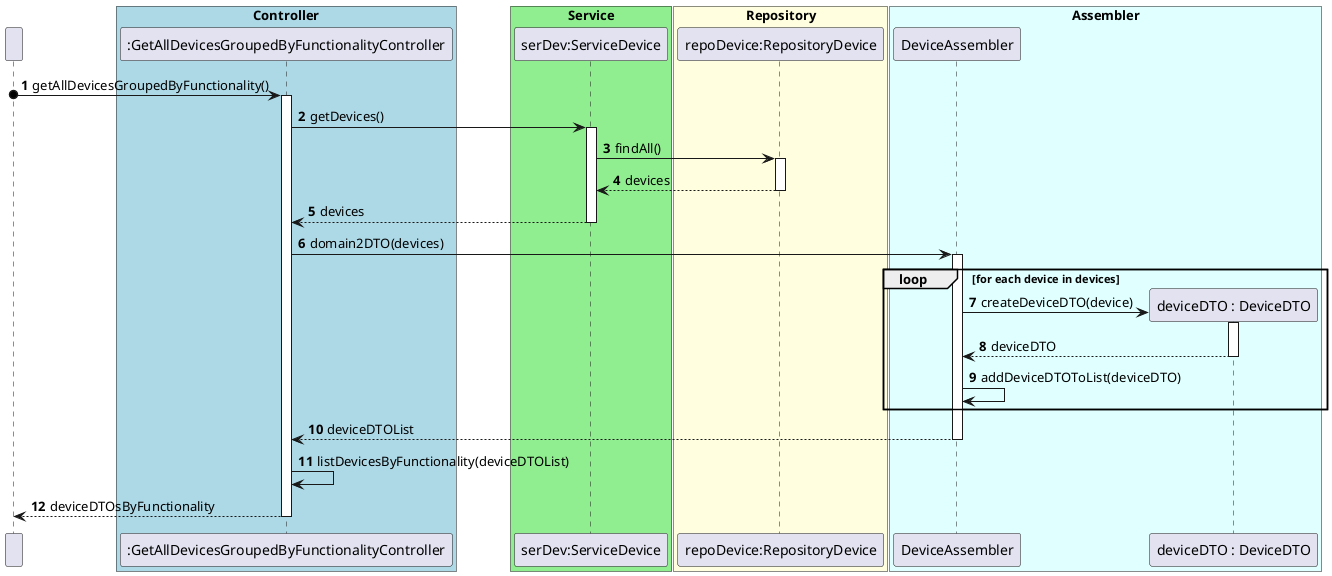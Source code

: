 @startuml
'https://plantuml.com/sequence-diagram
!pragma layout smetana

participant " " as User

box "Controller" #LightBlue
participant ":GetAllDevicesGroupedByFunctionalityController" as GetAllDevicesGroupedByFunctionalityController
end box

box "Service" #LightGreen
participant "serDev:ServiceDevice" as ServiceDevice
end box

box "Repository" #LightYellow
participant "repoDevice:RepositoryDevice" as RepositoryDevice
end box

box "Assembler" #LightCyan
participant "DeviceAssembler" as DeviceAssembler

participant "deviceDTO : DeviceDTO" as DeviceDTO
end box

autonumber

User o-> GetAllDevicesGroupedByFunctionalityController: getAllDevicesGroupedByFunctionality()

activate GetAllDevicesGroupedByFunctionalityController


GetAllDevicesGroupedByFunctionalityController -> ServiceDevice : getDevices()

activate ServiceDevice

ServiceDevice -> RepositoryDevice: findAll()

activate RepositoryDevice

RepositoryDevice --> ServiceDevice: devices

deactivate RepositoryDevice

ServiceDevice --> GetAllDevicesGroupedByFunctionalityController: devices

deactivate ServiceDevice

GetAllDevicesGroupedByFunctionalityController -> DeviceAssembler: domain2DTO(devices)

loop for each device in devices
    activate DeviceAssembler
    create DeviceDTO
    DeviceAssembler -> DeviceDTO: createDeviceDTO(device)

    activate DeviceDTO

    DeviceDTO --> DeviceAssembler: deviceDTO

    deactivate DeviceDTO

    DeviceAssembler -> DeviceAssembler: addDeviceDTOToList(deviceDTO)
end

DeviceAssembler --> GetAllDevicesGroupedByFunctionalityController: deviceDTOList

deactivate DeviceAssembler

GetAllDevicesGroupedByFunctionalityController -> GetAllDevicesGroupedByFunctionalityController: listDevicesByFunctionality(deviceDTOList)

GetAllDevicesGroupedByFunctionalityController --> User: deviceDTOsByFunctionality

deactivate GetAllDevicesGroupedByFunctionalityController

@enduml